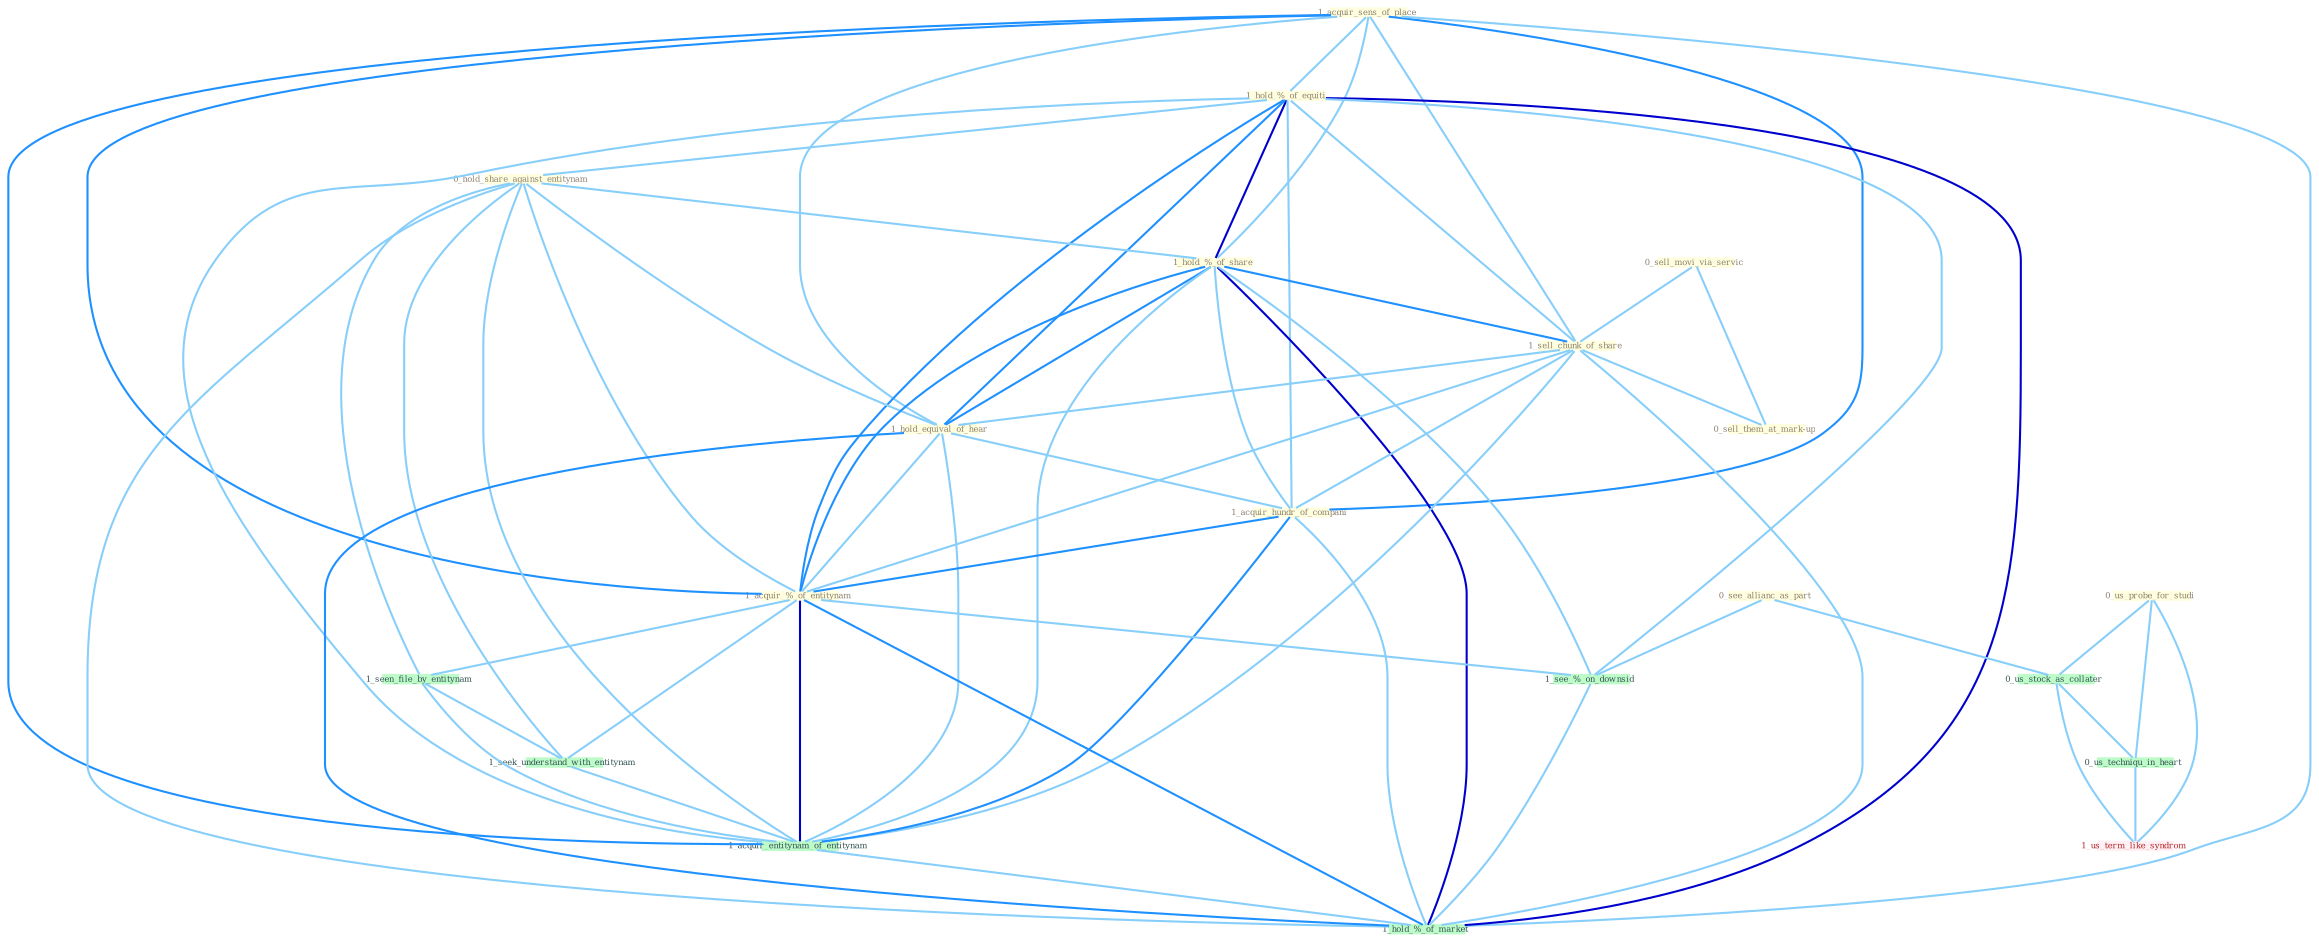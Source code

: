 Graph G{ 
    node
    [shape=polygon,style=filled,width=.5,height=.06,color="#BDFCC9",fixedsize=true,fontsize=4,
    fontcolor="#2f4f4f"];
    {node
    [color="#ffffe0", fontcolor="#8b7d6b"] "1_acquir_sens_of_place " "1_hold_%_of_equiti " "0_hold_share_against_entitynam " "0_see_allianc_as_part " "0_sell_movi_via_servic " "1_hold_%_of_share " "1_sell_chunk_of_share " "1_hold_equival_of_hear " "1_acquir_hundr_of_compani " "0_us_probe_for_studi " "0_sell_them_at_mark-up " "1_acquir_%_of_entitynam "}
{node [color="#fff0f5", fontcolor="#b22222"] "1_us_term_like_syndrom "}
edge [color="#B0E2FF"];

	"1_acquir_sens_of_place " -- "1_hold_%_of_equiti " [w="1", color="#87cefa" ];
	"1_acquir_sens_of_place " -- "1_hold_%_of_share " [w="1", color="#87cefa" ];
	"1_acquir_sens_of_place " -- "1_sell_chunk_of_share " [w="1", color="#87cefa" ];
	"1_acquir_sens_of_place " -- "1_hold_equival_of_hear " [w="1", color="#87cefa" ];
	"1_acquir_sens_of_place " -- "1_acquir_hundr_of_compani " [w="2", color="#1e90ff" , len=0.8];
	"1_acquir_sens_of_place " -- "1_acquir_%_of_entitynam " [w="2", color="#1e90ff" , len=0.8];
	"1_acquir_sens_of_place " -- "1_acquir_entitynam_of_entitynam " [w="2", color="#1e90ff" , len=0.8];
	"1_acquir_sens_of_place " -- "1_hold_%_of_market " [w="1", color="#87cefa" ];
	"1_hold_%_of_equiti " -- "0_hold_share_against_entitynam " [w="1", color="#87cefa" ];
	"1_hold_%_of_equiti " -- "1_hold_%_of_share " [w="3", color="#0000cd" , len=0.6];
	"1_hold_%_of_equiti " -- "1_sell_chunk_of_share " [w="1", color="#87cefa" ];
	"1_hold_%_of_equiti " -- "1_hold_equival_of_hear " [w="2", color="#1e90ff" , len=0.8];
	"1_hold_%_of_equiti " -- "1_acquir_hundr_of_compani " [w="1", color="#87cefa" ];
	"1_hold_%_of_equiti " -- "1_acquir_%_of_entitynam " [w="2", color="#1e90ff" , len=0.8];
	"1_hold_%_of_equiti " -- "1_acquir_entitynam_of_entitynam " [w="1", color="#87cefa" ];
	"1_hold_%_of_equiti " -- "1_see_%_on_downsid " [w="1", color="#87cefa" ];
	"1_hold_%_of_equiti " -- "1_hold_%_of_market " [w="3", color="#0000cd" , len=0.6];
	"0_hold_share_against_entitynam " -- "1_hold_%_of_share " [w="1", color="#87cefa" ];
	"0_hold_share_against_entitynam " -- "1_hold_equival_of_hear " [w="1", color="#87cefa" ];
	"0_hold_share_against_entitynam " -- "1_acquir_%_of_entitynam " [w="1", color="#87cefa" ];
	"0_hold_share_against_entitynam " -- "1_seen_file_by_entitynam " [w="1", color="#87cefa" ];
	"0_hold_share_against_entitynam " -- "1_seek_understand_with_entitynam " [w="1", color="#87cefa" ];
	"0_hold_share_against_entitynam " -- "1_acquir_entitynam_of_entitynam " [w="1", color="#87cefa" ];
	"0_hold_share_against_entitynam " -- "1_hold_%_of_market " [w="1", color="#87cefa" ];
	"0_see_allianc_as_part " -- "0_us_stock_as_collater " [w="1", color="#87cefa" ];
	"0_see_allianc_as_part " -- "1_see_%_on_downsid " [w="1", color="#87cefa" ];
	"0_sell_movi_via_servic " -- "1_sell_chunk_of_share " [w="1", color="#87cefa" ];
	"0_sell_movi_via_servic " -- "0_sell_them_at_mark-up " [w="1", color="#87cefa" ];
	"1_hold_%_of_share " -- "1_sell_chunk_of_share " [w="2", color="#1e90ff" , len=0.8];
	"1_hold_%_of_share " -- "1_hold_equival_of_hear " [w="2", color="#1e90ff" , len=0.8];
	"1_hold_%_of_share " -- "1_acquir_hundr_of_compani " [w="1", color="#87cefa" ];
	"1_hold_%_of_share " -- "1_acquir_%_of_entitynam " [w="2", color="#1e90ff" , len=0.8];
	"1_hold_%_of_share " -- "1_acquir_entitynam_of_entitynam " [w="1", color="#87cefa" ];
	"1_hold_%_of_share " -- "1_see_%_on_downsid " [w="1", color="#87cefa" ];
	"1_hold_%_of_share " -- "1_hold_%_of_market " [w="3", color="#0000cd" , len=0.6];
	"1_sell_chunk_of_share " -- "1_hold_equival_of_hear " [w="1", color="#87cefa" ];
	"1_sell_chunk_of_share " -- "1_acquir_hundr_of_compani " [w="1", color="#87cefa" ];
	"1_sell_chunk_of_share " -- "0_sell_them_at_mark-up " [w="1", color="#87cefa" ];
	"1_sell_chunk_of_share " -- "1_acquir_%_of_entitynam " [w="1", color="#87cefa" ];
	"1_sell_chunk_of_share " -- "1_acquir_entitynam_of_entitynam " [w="1", color="#87cefa" ];
	"1_sell_chunk_of_share " -- "1_hold_%_of_market " [w="1", color="#87cefa" ];
	"1_hold_equival_of_hear " -- "1_acquir_hundr_of_compani " [w="1", color="#87cefa" ];
	"1_hold_equival_of_hear " -- "1_acquir_%_of_entitynam " [w="1", color="#87cefa" ];
	"1_hold_equival_of_hear " -- "1_acquir_entitynam_of_entitynam " [w="1", color="#87cefa" ];
	"1_hold_equival_of_hear " -- "1_hold_%_of_market " [w="2", color="#1e90ff" , len=0.8];
	"1_acquir_hundr_of_compani " -- "1_acquir_%_of_entitynam " [w="2", color="#1e90ff" , len=0.8];
	"1_acquir_hundr_of_compani " -- "1_acquir_entitynam_of_entitynam " [w="2", color="#1e90ff" , len=0.8];
	"1_acquir_hundr_of_compani " -- "1_hold_%_of_market " [w="1", color="#87cefa" ];
	"0_us_probe_for_studi " -- "0_us_stock_as_collater " [w="1", color="#87cefa" ];
	"0_us_probe_for_studi " -- "0_us_techniqu_in_heart " [w="1", color="#87cefa" ];
	"0_us_probe_for_studi " -- "1_us_term_like_syndrom " [w="1", color="#87cefa" ];
	"1_acquir_%_of_entitynam " -- "1_seen_file_by_entitynam " [w="1", color="#87cefa" ];
	"1_acquir_%_of_entitynam " -- "1_seek_understand_with_entitynam " [w="1", color="#87cefa" ];
	"1_acquir_%_of_entitynam " -- "1_acquir_entitynam_of_entitynam " [w="3", color="#0000cd" , len=0.6];
	"1_acquir_%_of_entitynam " -- "1_see_%_on_downsid " [w="1", color="#87cefa" ];
	"1_acquir_%_of_entitynam " -- "1_hold_%_of_market " [w="2", color="#1e90ff" , len=0.8];
	"1_seen_file_by_entitynam " -- "1_seek_understand_with_entitynam " [w="1", color="#87cefa" ];
	"1_seen_file_by_entitynam " -- "1_acquir_entitynam_of_entitynam " [w="1", color="#87cefa" ];
	"0_us_stock_as_collater " -- "0_us_techniqu_in_heart " [w="1", color="#87cefa" ];
	"0_us_stock_as_collater " -- "1_us_term_like_syndrom " [w="1", color="#87cefa" ];
	"1_seek_understand_with_entitynam " -- "1_acquir_entitynam_of_entitynam " [w="1", color="#87cefa" ];
	"1_acquir_entitynam_of_entitynam " -- "1_hold_%_of_market " [w="1", color="#87cefa" ];
	"0_us_techniqu_in_heart " -- "1_us_term_like_syndrom " [w="1", color="#87cefa" ];
	"1_see_%_on_downsid " -- "1_hold_%_of_market " [w="1", color="#87cefa" ];
}